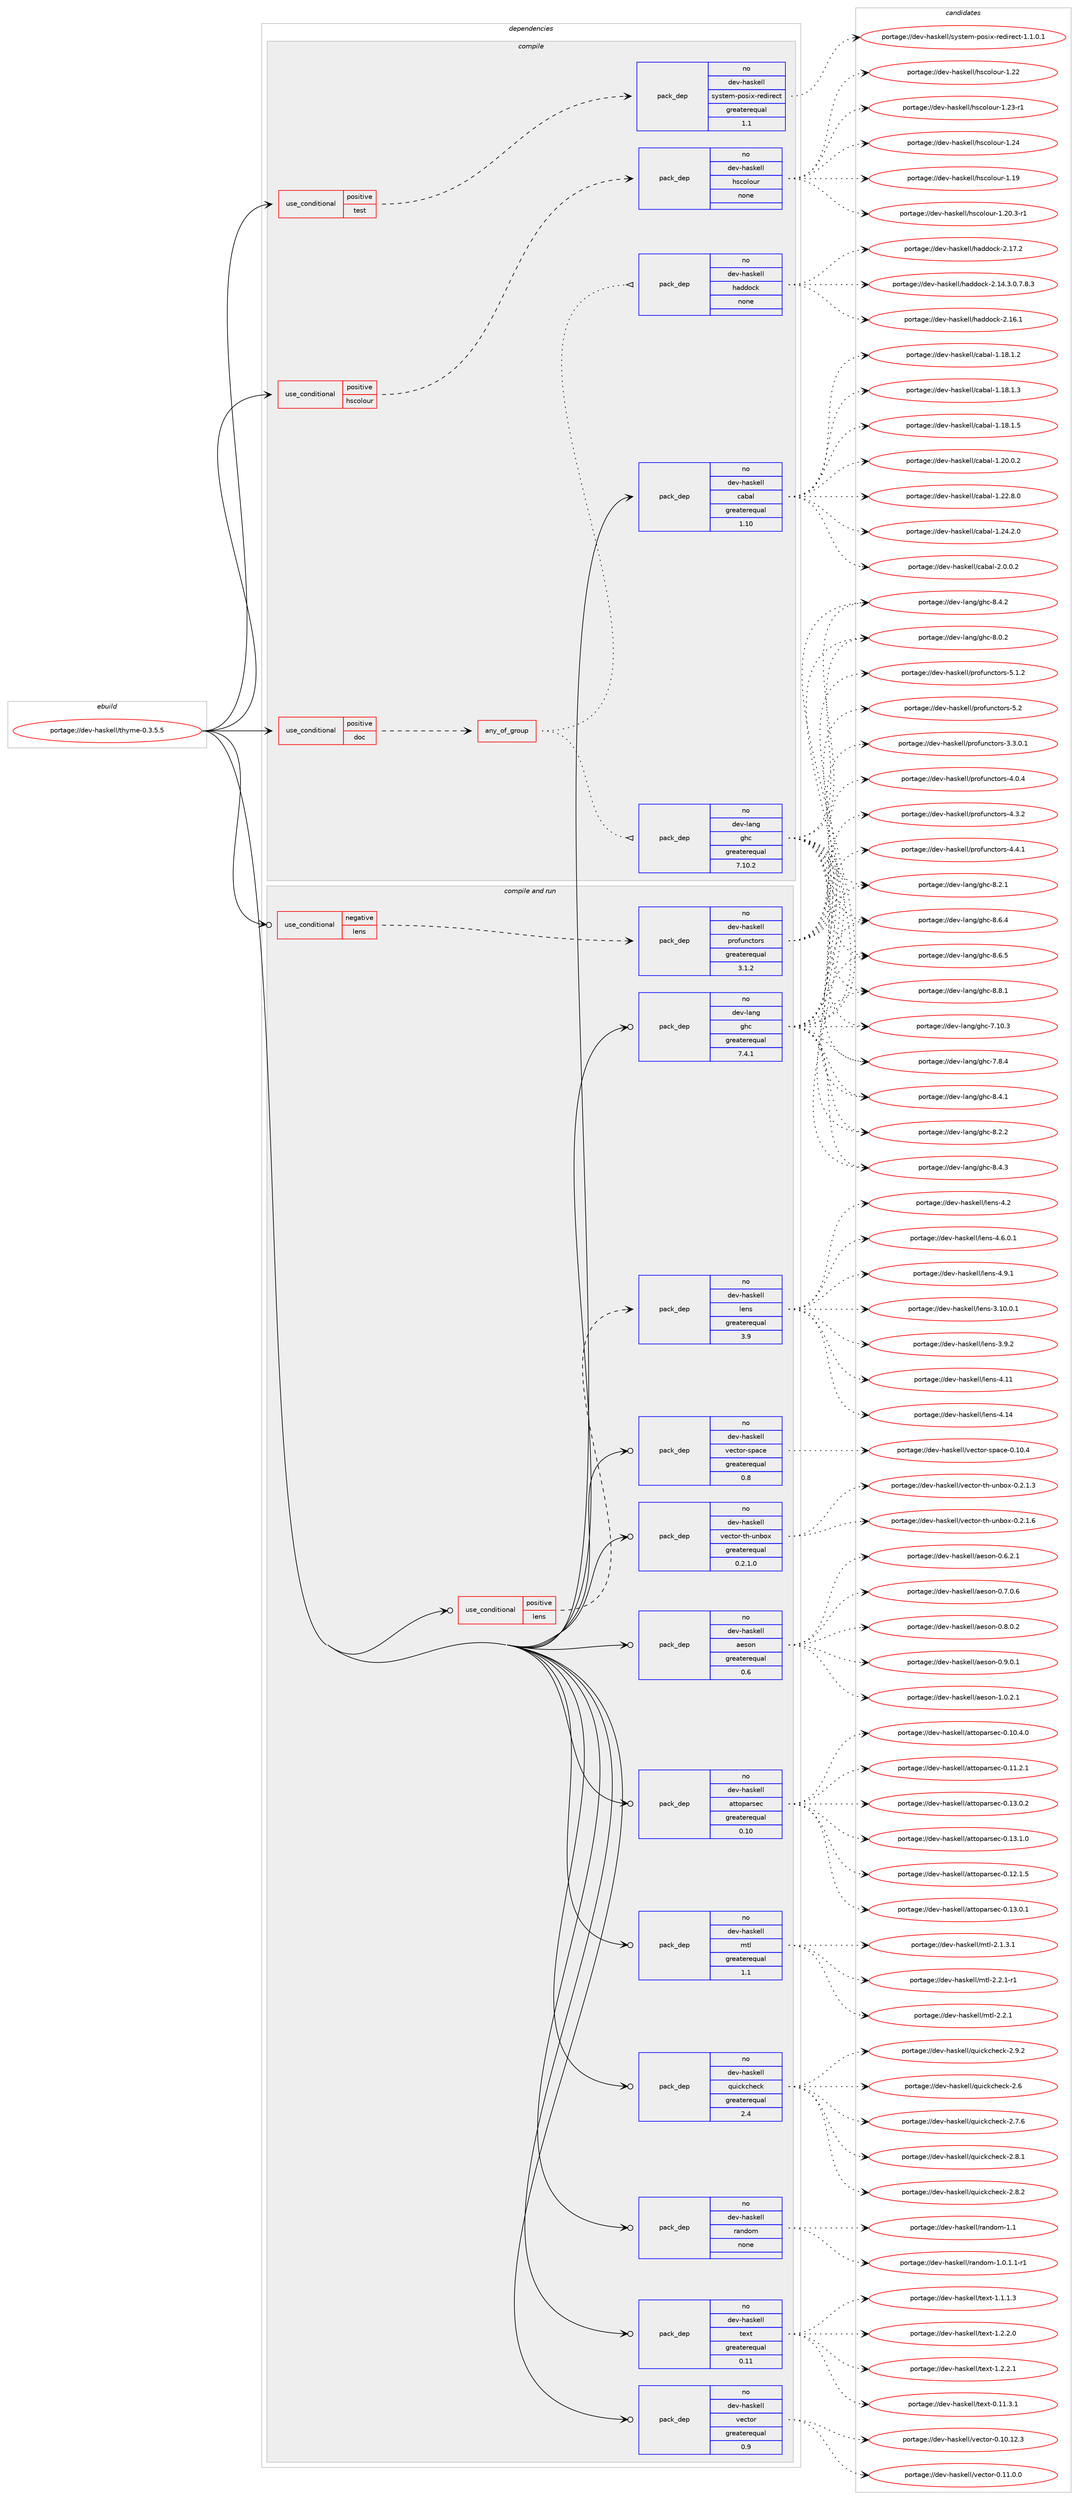 digraph prolog {

# *************
# Graph options
# *************

newrank=true;
concentrate=true;
compound=true;
graph [rankdir=LR,fontname=Helvetica,fontsize=10,ranksep=1.5];#, ranksep=2.5, nodesep=0.2];
edge  [arrowhead=vee];
node  [fontname=Helvetica,fontsize=10];

# **********
# The ebuild
# **********

subgraph cluster_leftcol {
color=gray;
rank=same;
label=<<i>ebuild</i>>;
id [label="portage://dev-haskell/thyme-0.3.5.5", color=red, width=4, href="../dev-haskell/thyme-0.3.5.5.svg"];
}

# ****************
# The dependencies
# ****************

subgraph cluster_midcol {
color=gray;
label=<<i>dependencies</i>>;
subgraph cluster_compile {
fillcolor="#eeeeee";
style=filled;
label=<<i>compile</i>>;
subgraph cond17371 {
dependency81465 [label=<<TABLE BORDER="0" CELLBORDER="1" CELLSPACING="0" CELLPADDING="4"><TR><TD ROWSPAN="3" CELLPADDING="10">use_conditional</TD></TR><TR><TD>positive</TD></TR><TR><TD>doc</TD></TR></TABLE>>, shape=none, color=red];
subgraph any2458 {
dependency81466 [label=<<TABLE BORDER="0" CELLBORDER="1" CELLSPACING="0" CELLPADDING="4"><TR><TD CELLPADDING="10">any_of_group</TD></TR></TABLE>>, shape=none, color=red];subgraph pack61577 {
dependency81467 [label=<<TABLE BORDER="0" CELLBORDER="1" CELLSPACING="0" CELLPADDING="4" WIDTH="220"><TR><TD ROWSPAN="6" CELLPADDING="30">pack_dep</TD></TR><TR><TD WIDTH="110">no</TD></TR><TR><TD>dev-haskell</TD></TR><TR><TD>haddock</TD></TR><TR><TD>none</TD></TR><TR><TD></TD></TR></TABLE>>, shape=none, color=blue];
}
dependency81466:e -> dependency81467:w [weight=20,style="dotted",arrowhead="oinv"];
subgraph pack61578 {
dependency81468 [label=<<TABLE BORDER="0" CELLBORDER="1" CELLSPACING="0" CELLPADDING="4" WIDTH="220"><TR><TD ROWSPAN="6" CELLPADDING="30">pack_dep</TD></TR><TR><TD WIDTH="110">no</TD></TR><TR><TD>dev-lang</TD></TR><TR><TD>ghc</TD></TR><TR><TD>greaterequal</TD></TR><TR><TD>7.10.2</TD></TR></TABLE>>, shape=none, color=blue];
}
dependency81466:e -> dependency81468:w [weight=20,style="dotted",arrowhead="oinv"];
}
dependency81465:e -> dependency81466:w [weight=20,style="dashed",arrowhead="vee"];
}
id:e -> dependency81465:w [weight=20,style="solid",arrowhead="vee"];
subgraph cond17372 {
dependency81469 [label=<<TABLE BORDER="0" CELLBORDER="1" CELLSPACING="0" CELLPADDING="4"><TR><TD ROWSPAN="3" CELLPADDING="10">use_conditional</TD></TR><TR><TD>positive</TD></TR><TR><TD>hscolour</TD></TR></TABLE>>, shape=none, color=red];
subgraph pack61579 {
dependency81470 [label=<<TABLE BORDER="0" CELLBORDER="1" CELLSPACING="0" CELLPADDING="4" WIDTH="220"><TR><TD ROWSPAN="6" CELLPADDING="30">pack_dep</TD></TR><TR><TD WIDTH="110">no</TD></TR><TR><TD>dev-haskell</TD></TR><TR><TD>hscolour</TD></TR><TR><TD>none</TD></TR><TR><TD></TD></TR></TABLE>>, shape=none, color=blue];
}
dependency81469:e -> dependency81470:w [weight=20,style="dashed",arrowhead="vee"];
}
id:e -> dependency81469:w [weight=20,style="solid",arrowhead="vee"];
subgraph cond17373 {
dependency81471 [label=<<TABLE BORDER="0" CELLBORDER="1" CELLSPACING="0" CELLPADDING="4"><TR><TD ROWSPAN="3" CELLPADDING="10">use_conditional</TD></TR><TR><TD>positive</TD></TR><TR><TD>test</TD></TR></TABLE>>, shape=none, color=red];
subgraph pack61580 {
dependency81472 [label=<<TABLE BORDER="0" CELLBORDER="1" CELLSPACING="0" CELLPADDING="4" WIDTH="220"><TR><TD ROWSPAN="6" CELLPADDING="30">pack_dep</TD></TR><TR><TD WIDTH="110">no</TD></TR><TR><TD>dev-haskell</TD></TR><TR><TD>system-posix-redirect</TD></TR><TR><TD>greaterequal</TD></TR><TR><TD>1.1</TD></TR></TABLE>>, shape=none, color=blue];
}
dependency81471:e -> dependency81472:w [weight=20,style="dashed",arrowhead="vee"];
}
id:e -> dependency81471:w [weight=20,style="solid",arrowhead="vee"];
subgraph pack61581 {
dependency81473 [label=<<TABLE BORDER="0" CELLBORDER="1" CELLSPACING="0" CELLPADDING="4" WIDTH="220"><TR><TD ROWSPAN="6" CELLPADDING="30">pack_dep</TD></TR><TR><TD WIDTH="110">no</TD></TR><TR><TD>dev-haskell</TD></TR><TR><TD>cabal</TD></TR><TR><TD>greaterequal</TD></TR><TR><TD>1.10</TD></TR></TABLE>>, shape=none, color=blue];
}
id:e -> dependency81473:w [weight=20,style="solid",arrowhead="vee"];
}
subgraph cluster_compileandrun {
fillcolor="#eeeeee";
style=filled;
label=<<i>compile and run</i>>;
subgraph cond17374 {
dependency81474 [label=<<TABLE BORDER="0" CELLBORDER="1" CELLSPACING="0" CELLPADDING="4"><TR><TD ROWSPAN="3" CELLPADDING="10">use_conditional</TD></TR><TR><TD>negative</TD></TR><TR><TD>lens</TD></TR></TABLE>>, shape=none, color=red];
subgraph pack61582 {
dependency81475 [label=<<TABLE BORDER="0" CELLBORDER="1" CELLSPACING="0" CELLPADDING="4" WIDTH="220"><TR><TD ROWSPAN="6" CELLPADDING="30">pack_dep</TD></TR><TR><TD WIDTH="110">no</TD></TR><TR><TD>dev-haskell</TD></TR><TR><TD>profunctors</TD></TR><TR><TD>greaterequal</TD></TR><TR><TD>3.1.2</TD></TR></TABLE>>, shape=none, color=blue];
}
dependency81474:e -> dependency81475:w [weight=20,style="dashed",arrowhead="vee"];
}
id:e -> dependency81474:w [weight=20,style="solid",arrowhead="odotvee"];
subgraph cond17375 {
dependency81476 [label=<<TABLE BORDER="0" CELLBORDER="1" CELLSPACING="0" CELLPADDING="4"><TR><TD ROWSPAN="3" CELLPADDING="10">use_conditional</TD></TR><TR><TD>positive</TD></TR><TR><TD>lens</TD></TR></TABLE>>, shape=none, color=red];
subgraph pack61583 {
dependency81477 [label=<<TABLE BORDER="0" CELLBORDER="1" CELLSPACING="0" CELLPADDING="4" WIDTH="220"><TR><TD ROWSPAN="6" CELLPADDING="30">pack_dep</TD></TR><TR><TD WIDTH="110">no</TD></TR><TR><TD>dev-haskell</TD></TR><TR><TD>lens</TD></TR><TR><TD>greaterequal</TD></TR><TR><TD>3.9</TD></TR></TABLE>>, shape=none, color=blue];
}
dependency81476:e -> dependency81477:w [weight=20,style="dashed",arrowhead="vee"];
}
id:e -> dependency81476:w [weight=20,style="solid",arrowhead="odotvee"];
subgraph pack61584 {
dependency81478 [label=<<TABLE BORDER="0" CELLBORDER="1" CELLSPACING="0" CELLPADDING="4" WIDTH="220"><TR><TD ROWSPAN="6" CELLPADDING="30">pack_dep</TD></TR><TR><TD WIDTH="110">no</TD></TR><TR><TD>dev-haskell</TD></TR><TR><TD>aeson</TD></TR><TR><TD>greaterequal</TD></TR><TR><TD>0.6</TD></TR></TABLE>>, shape=none, color=blue];
}
id:e -> dependency81478:w [weight=20,style="solid",arrowhead="odotvee"];
subgraph pack61585 {
dependency81479 [label=<<TABLE BORDER="0" CELLBORDER="1" CELLSPACING="0" CELLPADDING="4" WIDTH="220"><TR><TD ROWSPAN="6" CELLPADDING="30">pack_dep</TD></TR><TR><TD WIDTH="110">no</TD></TR><TR><TD>dev-haskell</TD></TR><TR><TD>attoparsec</TD></TR><TR><TD>greaterequal</TD></TR><TR><TD>0.10</TD></TR></TABLE>>, shape=none, color=blue];
}
id:e -> dependency81479:w [weight=20,style="solid",arrowhead="odotvee"];
subgraph pack61586 {
dependency81480 [label=<<TABLE BORDER="0" CELLBORDER="1" CELLSPACING="0" CELLPADDING="4" WIDTH="220"><TR><TD ROWSPAN="6" CELLPADDING="30">pack_dep</TD></TR><TR><TD WIDTH="110">no</TD></TR><TR><TD>dev-haskell</TD></TR><TR><TD>mtl</TD></TR><TR><TD>greaterequal</TD></TR><TR><TD>1.1</TD></TR></TABLE>>, shape=none, color=blue];
}
id:e -> dependency81480:w [weight=20,style="solid",arrowhead="odotvee"];
subgraph pack61587 {
dependency81481 [label=<<TABLE BORDER="0" CELLBORDER="1" CELLSPACING="0" CELLPADDING="4" WIDTH="220"><TR><TD ROWSPAN="6" CELLPADDING="30">pack_dep</TD></TR><TR><TD WIDTH="110">no</TD></TR><TR><TD>dev-haskell</TD></TR><TR><TD>quickcheck</TD></TR><TR><TD>greaterequal</TD></TR><TR><TD>2.4</TD></TR></TABLE>>, shape=none, color=blue];
}
id:e -> dependency81481:w [weight=20,style="solid",arrowhead="odotvee"];
subgraph pack61588 {
dependency81482 [label=<<TABLE BORDER="0" CELLBORDER="1" CELLSPACING="0" CELLPADDING="4" WIDTH="220"><TR><TD ROWSPAN="6" CELLPADDING="30">pack_dep</TD></TR><TR><TD WIDTH="110">no</TD></TR><TR><TD>dev-haskell</TD></TR><TR><TD>random</TD></TR><TR><TD>none</TD></TR><TR><TD></TD></TR></TABLE>>, shape=none, color=blue];
}
id:e -> dependency81482:w [weight=20,style="solid",arrowhead="odotvee"];
subgraph pack61589 {
dependency81483 [label=<<TABLE BORDER="0" CELLBORDER="1" CELLSPACING="0" CELLPADDING="4" WIDTH="220"><TR><TD ROWSPAN="6" CELLPADDING="30">pack_dep</TD></TR><TR><TD WIDTH="110">no</TD></TR><TR><TD>dev-haskell</TD></TR><TR><TD>text</TD></TR><TR><TD>greaterequal</TD></TR><TR><TD>0.11</TD></TR></TABLE>>, shape=none, color=blue];
}
id:e -> dependency81483:w [weight=20,style="solid",arrowhead="odotvee"];
subgraph pack61590 {
dependency81484 [label=<<TABLE BORDER="0" CELLBORDER="1" CELLSPACING="0" CELLPADDING="4" WIDTH="220"><TR><TD ROWSPAN="6" CELLPADDING="30">pack_dep</TD></TR><TR><TD WIDTH="110">no</TD></TR><TR><TD>dev-haskell</TD></TR><TR><TD>vector</TD></TR><TR><TD>greaterequal</TD></TR><TR><TD>0.9</TD></TR></TABLE>>, shape=none, color=blue];
}
id:e -> dependency81484:w [weight=20,style="solid",arrowhead="odotvee"];
subgraph pack61591 {
dependency81485 [label=<<TABLE BORDER="0" CELLBORDER="1" CELLSPACING="0" CELLPADDING="4" WIDTH="220"><TR><TD ROWSPAN="6" CELLPADDING="30">pack_dep</TD></TR><TR><TD WIDTH="110">no</TD></TR><TR><TD>dev-haskell</TD></TR><TR><TD>vector-space</TD></TR><TR><TD>greaterequal</TD></TR><TR><TD>0.8</TD></TR></TABLE>>, shape=none, color=blue];
}
id:e -> dependency81485:w [weight=20,style="solid",arrowhead="odotvee"];
subgraph pack61592 {
dependency81486 [label=<<TABLE BORDER="0" CELLBORDER="1" CELLSPACING="0" CELLPADDING="4" WIDTH="220"><TR><TD ROWSPAN="6" CELLPADDING="30">pack_dep</TD></TR><TR><TD WIDTH="110">no</TD></TR><TR><TD>dev-haskell</TD></TR><TR><TD>vector-th-unbox</TD></TR><TR><TD>greaterequal</TD></TR><TR><TD>0.2.1.0</TD></TR></TABLE>>, shape=none, color=blue];
}
id:e -> dependency81486:w [weight=20,style="solid",arrowhead="odotvee"];
subgraph pack61593 {
dependency81487 [label=<<TABLE BORDER="0" CELLBORDER="1" CELLSPACING="0" CELLPADDING="4" WIDTH="220"><TR><TD ROWSPAN="6" CELLPADDING="30">pack_dep</TD></TR><TR><TD WIDTH="110">no</TD></TR><TR><TD>dev-lang</TD></TR><TR><TD>ghc</TD></TR><TR><TD>greaterequal</TD></TR><TR><TD>7.4.1</TD></TR></TABLE>>, shape=none, color=blue];
}
id:e -> dependency81487:w [weight=20,style="solid",arrowhead="odotvee"];
}
subgraph cluster_run {
fillcolor="#eeeeee";
style=filled;
label=<<i>run</i>>;
}
}

# **************
# The candidates
# **************

subgraph cluster_choices {
rank=same;
color=gray;
label=<<i>candidates</i>>;

subgraph choice61577 {
color=black;
nodesep=1;
choiceportage1001011184510497115107101108108471049710010011199107455046495246514648465546564651 [label="portage://dev-haskell/haddock-2.14.3.0.7.8.3", color=red, width=4,href="../dev-haskell/haddock-2.14.3.0.7.8.3.svg"];
choiceportage100101118451049711510710110810847104971001001119910745504649544649 [label="portage://dev-haskell/haddock-2.16.1", color=red, width=4,href="../dev-haskell/haddock-2.16.1.svg"];
choiceportage100101118451049711510710110810847104971001001119910745504649554650 [label="portage://dev-haskell/haddock-2.17.2", color=red, width=4,href="../dev-haskell/haddock-2.17.2.svg"];
dependency81467:e -> choiceportage1001011184510497115107101108108471049710010011199107455046495246514648465546564651:w [style=dotted,weight="100"];
dependency81467:e -> choiceportage100101118451049711510710110810847104971001001119910745504649544649:w [style=dotted,weight="100"];
dependency81467:e -> choiceportage100101118451049711510710110810847104971001001119910745504649554650:w [style=dotted,weight="100"];
}
subgraph choice61578 {
color=black;
nodesep=1;
choiceportage1001011184510897110103471031049945554649484651 [label="portage://dev-lang/ghc-7.10.3", color=red, width=4,href="../dev-lang/ghc-7.10.3.svg"];
choiceportage10010111845108971101034710310499455546564652 [label="portage://dev-lang/ghc-7.8.4", color=red, width=4,href="../dev-lang/ghc-7.8.4.svg"];
choiceportage10010111845108971101034710310499455646484650 [label="portage://dev-lang/ghc-8.0.2", color=red, width=4,href="../dev-lang/ghc-8.0.2.svg"];
choiceportage10010111845108971101034710310499455646504649 [label="portage://dev-lang/ghc-8.2.1", color=red, width=4,href="../dev-lang/ghc-8.2.1.svg"];
choiceportage10010111845108971101034710310499455646504650 [label="portage://dev-lang/ghc-8.2.2", color=red, width=4,href="../dev-lang/ghc-8.2.2.svg"];
choiceportage10010111845108971101034710310499455646524649 [label="portage://dev-lang/ghc-8.4.1", color=red, width=4,href="../dev-lang/ghc-8.4.1.svg"];
choiceportage10010111845108971101034710310499455646524650 [label="portage://dev-lang/ghc-8.4.2", color=red, width=4,href="../dev-lang/ghc-8.4.2.svg"];
choiceportage10010111845108971101034710310499455646524651 [label="portage://dev-lang/ghc-8.4.3", color=red, width=4,href="../dev-lang/ghc-8.4.3.svg"];
choiceportage10010111845108971101034710310499455646544652 [label="portage://dev-lang/ghc-8.6.4", color=red, width=4,href="../dev-lang/ghc-8.6.4.svg"];
choiceportage10010111845108971101034710310499455646544653 [label="portage://dev-lang/ghc-8.6.5", color=red, width=4,href="../dev-lang/ghc-8.6.5.svg"];
choiceportage10010111845108971101034710310499455646564649 [label="portage://dev-lang/ghc-8.8.1", color=red, width=4,href="../dev-lang/ghc-8.8.1.svg"];
dependency81468:e -> choiceportage1001011184510897110103471031049945554649484651:w [style=dotted,weight="100"];
dependency81468:e -> choiceportage10010111845108971101034710310499455546564652:w [style=dotted,weight="100"];
dependency81468:e -> choiceportage10010111845108971101034710310499455646484650:w [style=dotted,weight="100"];
dependency81468:e -> choiceportage10010111845108971101034710310499455646504649:w [style=dotted,weight="100"];
dependency81468:e -> choiceportage10010111845108971101034710310499455646504650:w [style=dotted,weight="100"];
dependency81468:e -> choiceportage10010111845108971101034710310499455646524649:w [style=dotted,weight="100"];
dependency81468:e -> choiceportage10010111845108971101034710310499455646524650:w [style=dotted,weight="100"];
dependency81468:e -> choiceportage10010111845108971101034710310499455646524651:w [style=dotted,weight="100"];
dependency81468:e -> choiceportage10010111845108971101034710310499455646544652:w [style=dotted,weight="100"];
dependency81468:e -> choiceportage10010111845108971101034710310499455646544653:w [style=dotted,weight="100"];
dependency81468:e -> choiceportage10010111845108971101034710310499455646564649:w [style=dotted,weight="100"];
}
subgraph choice61579 {
color=black;
nodesep=1;
choiceportage100101118451049711510710110810847104115991111081111171144549464957 [label="portage://dev-haskell/hscolour-1.19", color=red, width=4,href="../dev-haskell/hscolour-1.19.svg"];
choiceportage10010111845104971151071011081084710411599111108111117114454946504846514511449 [label="portage://dev-haskell/hscolour-1.20.3-r1", color=red, width=4,href="../dev-haskell/hscolour-1.20.3-r1.svg"];
choiceportage100101118451049711510710110810847104115991111081111171144549465050 [label="portage://dev-haskell/hscolour-1.22", color=red, width=4,href="../dev-haskell/hscolour-1.22.svg"];
choiceportage1001011184510497115107101108108471041159911110811111711445494650514511449 [label="portage://dev-haskell/hscolour-1.23-r1", color=red, width=4,href="../dev-haskell/hscolour-1.23-r1.svg"];
choiceportage100101118451049711510710110810847104115991111081111171144549465052 [label="portage://dev-haskell/hscolour-1.24", color=red, width=4,href="../dev-haskell/hscolour-1.24.svg"];
dependency81470:e -> choiceportage100101118451049711510710110810847104115991111081111171144549464957:w [style=dotted,weight="100"];
dependency81470:e -> choiceportage10010111845104971151071011081084710411599111108111117114454946504846514511449:w [style=dotted,weight="100"];
dependency81470:e -> choiceportage100101118451049711510710110810847104115991111081111171144549465050:w [style=dotted,weight="100"];
dependency81470:e -> choiceportage1001011184510497115107101108108471041159911110811111711445494650514511449:w [style=dotted,weight="100"];
dependency81470:e -> choiceportage100101118451049711510710110810847104115991111081111171144549465052:w [style=dotted,weight="100"];
}
subgraph choice61580 {
color=black;
nodesep=1;
choiceportage1001011184510497115107101108108471151211151161011094511211111510512045114101100105114101991164549464946484649 [label="portage://dev-haskell/system-posix-redirect-1.1.0.1", color=red, width=4,href="../dev-haskell/system-posix-redirect-1.1.0.1.svg"];
dependency81472:e -> choiceportage1001011184510497115107101108108471151211151161011094511211111510512045114101100105114101991164549464946484649:w [style=dotted,weight="100"];
}
subgraph choice61581 {
color=black;
nodesep=1;
choiceportage10010111845104971151071011081084799979897108454946495646494650 [label="portage://dev-haskell/cabal-1.18.1.2", color=red, width=4,href="../dev-haskell/cabal-1.18.1.2.svg"];
choiceportage10010111845104971151071011081084799979897108454946495646494651 [label="portage://dev-haskell/cabal-1.18.1.3", color=red, width=4,href="../dev-haskell/cabal-1.18.1.3.svg"];
choiceportage10010111845104971151071011081084799979897108454946495646494653 [label="portage://dev-haskell/cabal-1.18.1.5", color=red, width=4,href="../dev-haskell/cabal-1.18.1.5.svg"];
choiceportage10010111845104971151071011081084799979897108454946504846484650 [label="portage://dev-haskell/cabal-1.20.0.2", color=red, width=4,href="../dev-haskell/cabal-1.20.0.2.svg"];
choiceportage10010111845104971151071011081084799979897108454946505046564648 [label="portage://dev-haskell/cabal-1.22.8.0", color=red, width=4,href="../dev-haskell/cabal-1.22.8.0.svg"];
choiceportage10010111845104971151071011081084799979897108454946505246504648 [label="portage://dev-haskell/cabal-1.24.2.0", color=red, width=4,href="../dev-haskell/cabal-1.24.2.0.svg"];
choiceportage100101118451049711510710110810847999798971084550464846484650 [label="portage://dev-haskell/cabal-2.0.0.2", color=red, width=4,href="../dev-haskell/cabal-2.0.0.2.svg"];
dependency81473:e -> choiceportage10010111845104971151071011081084799979897108454946495646494650:w [style=dotted,weight="100"];
dependency81473:e -> choiceportage10010111845104971151071011081084799979897108454946495646494651:w [style=dotted,weight="100"];
dependency81473:e -> choiceportage10010111845104971151071011081084799979897108454946495646494653:w [style=dotted,weight="100"];
dependency81473:e -> choiceportage10010111845104971151071011081084799979897108454946504846484650:w [style=dotted,weight="100"];
dependency81473:e -> choiceportage10010111845104971151071011081084799979897108454946505046564648:w [style=dotted,weight="100"];
dependency81473:e -> choiceportage10010111845104971151071011081084799979897108454946505246504648:w [style=dotted,weight="100"];
dependency81473:e -> choiceportage100101118451049711510710110810847999798971084550464846484650:w [style=dotted,weight="100"];
}
subgraph choice61582 {
color=black;
nodesep=1;
choiceportage100101118451049711510710110810847112114111102117110991161111141154551465146484649 [label="portage://dev-haskell/profunctors-3.3.0.1", color=red, width=4,href="../dev-haskell/profunctors-3.3.0.1.svg"];
choiceportage10010111845104971151071011081084711211411110211711099116111114115455246484652 [label="portage://dev-haskell/profunctors-4.0.4", color=red, width=4,href="../dev-haskell/profunctors-4.0.4.svg"];
choiceportage10010111845104971151071011081084711211411110211711099116111114115455246514650 [label="portage://dev-haskell/profunctors-4.3.2", color=red, width=4,href="../dev-haskell/profunctors-4.3.2.svg"];
choiceportage10010111845104971151071011081084711211411110211711099116111114115455246524649 [label="portage://dev-haskell/profunctors-4.4.1", color=red, width=4,href="../dev-haskell/profunctors-4.4.1.svg"];
choiceportage10010111845104971151071011081084711211411110211711099116111114115455346494650 [label="portage://dev-haskell/profunctors-5.1.2", color=red, width=4,href="../dev-haskell/profunctors-5.1.2.svg"];
choiceportage1001011184510497115107101108108471121141111021171109911611111411545534650 [label="portage://dev-haskell/profunctors-5.2", color=red, width=4,href="../dev-haskell/profunctors-5.2.svg"];
dependency81475:e -> choiceportage100101118451049711510710110810847112114111102117110991161111141154551465146484649:w [style=dotted,weight="100"];
dependency81475:e -> choiceportage10010111845104971151071011081084711211411110211711099116111114115455246484652:w [style=dotted,weight="100"];
dependency81475:e -> choiceportage10010111845104971151071011081084711211411110211711099116111114115455246514650:w [style=dotted,weight="100"];
dependency81475:e -> choiceportage10010111845104971151071011081084711211411110211711099116111114115455246524649:w [style=dotted,weight="100"];
dependency81475:e -> choiceportage10010111845104971151071011081084711211411110211711099116111114115455346494650:w [style=dotted,weight="100"];
dependency81475:e -> choiceportage1001011184510497115107101108108471121141111021171109911611111411545534650:w [style=dotted,weight="100"];
}
subgraph choice61583 {
color=black;
nodesep=1;
choiceportage100101118451049711510710110810847108101110115455146494846484649 [label="portage://dev-haskell/lens-3.10.0.1", color=red, width=4,href="../dev-haskell/lens-3.10.0.1.svg"];
choiceportage100101118451049711510710110810847108101110115455146574650 [label="portage://dev-haskell/lens-3.9.2", color=red, width=4,href="../dev-haskell/lens-3.9.2.svg"];
choiceportage1001011184510497115107101108108471081011101154552464949 [label="portage://dev-haskell/lens-4.11", color=red, width=4,href="../dev-haskell/lens-4.11.svg"];
choiceportage1001011184510497115107101108108471081011101154552464952 [label="portage://dev-haskell/lens-4.14", color=red, width=4,href="../dev-haskell/lens-4.14.svg"];
choiceportage10010111845104971151071011081084710810111011545524650 [label="portage://dev-haskell/lens-4.2", color=red, width=4,href="../dev-haskell/lens-4.2.svg"];
choiceportage1001011184510497115107101108108471081011101154552465446484649 [label="portage://dev-haskell/lens-4.6.0.1", color=red, width=4,href="../dev-haskell/lens-4.6.0.1.svg"];
choiceportage100101118451049711510710110810847108101110115455246574649 [label="portage://dev-haskell/lens-4.9.1", color=red, width=4,href="../dev-haskell/lens-4.9.1.svg"];
dependency81477:e -> choiceportage100101118451049711510710110810847108101110115455146494846484649:w [style=dotted,weight="100"];
dependency81477:e -> choiceportage100101118451049711510710110810847108101110115455146574650:w [style=dotted,weight="100"];
dependency81477:e -> choiceportage1001011184510497115107101108108471081011101154552464949:w [style=dotted,weight="100"];
dependency81477:e -> choiceportage1001011184510497115107101108108471081011101154552464952:w [style=dotted,weight="100"];
dependency81477:e -> choiceportage10010111845104971151071011081084710810111011545524650:w [style=dotted,weight="100"];
dependency81477:e -> choiceportage1001011184510497115107101108108471081011101154552465446484649:w [style=dotted,weight="100"];
dependency81477:e -> choiceportage100101118451049711510710110810847108101110115455246574649:w [style=dotted,weight="100"];
}
subgraph choice61584 {
color=black;
nodesep=1;
choiceportage100101118451049711510710110810847971011151111104548465446504649 [label="portage://dev-haskell/aeson-0.6.2.1", color=red, width=4,href="../dev-haskell/aeson-0.6.2.1.svg"];
choiceportage100101118451049711510710110810847971011151111104548465546484654 [label="portage://dev-haskell/aeson-0.7.0.6", color=red, width=4,href="../dev-haskell/aeson-0.7.0.6.svg"];
choiceportage100101118451049711510710110810847971011151111104548465646484650 [label="portage://dev-haskell/aeson-0.8.0.2", color=red, width=4,href="../dev-haskell/aeson-0.8.0.2.svg"];
choiceportage100101118451049711510710110810847971011151111104548465746484649 [label="portage://dev-haskell/aeson-0.9.0.1", color=red, width=4,href="../dev-haskell/aeson-0.9.0.1.svg"];
choiceportage100101118451049711510710110810847971011151111104549464846504649 [label="portage://dev-haskell/aeson-1.0.2.1", color=red, width=4,href="../dev-haskell/aeson-1.0.2.1.svg"];
dependency81478:e -> choiceportage100101118451049711510710110810847971011151111104548465446504649:w [style=dotted,weight="100"];
dependency81478:e -> choiceportage100101118451049711510710110810847971011151111104548465546484654:w [style=dotted,weight="100"];
dependency81478:e -> choiceportage100101118451049711510710110810847971011151111104548465646484650:w [style=dotted,weight="100"];
dependency81478:e -> choiceportage100101118451049711510710110810847971011151111104548465746484649:w [style=dotted,weight="100"];
dependency81478:e -> choiceportage100101118451049711510710110810847971011151111104549464846504649:w [style=dotted,weight="100"];
}
subgraph choice61585 {
color=black;
nodesep=1;
choiceportage100101118451049711510710110810847971161161111129711411510199454846494846524648 [label="portage://dev-haskell/attoparsec-0.10.4.0", color=red, width=4,href="../dev-haskell/attoparsec-0.10.4.0.svg"];
choiceportage100101118451049711510710110810847971161161111129711411510199454846494946504649 [label="portage://dev-haskell/attoparsec-0.11.2.1", color=red, width=4,href="../dev-haskell/attoparsec-0.11.2.1.svg"];
choiceportage100101118451049711510710110810847971161161111129711411510199454846495046494653 [label="portage://dev-haskell/attoparsec-0.12.1.5", color=red, width=4,href="../dev-haskell/attoparsec-0.12.1.5.svg"];
choiceportage100101118451049711510710110810847971161161111129711411510199454846495146484649 [label="portage://dev-haskell/attoparsec-0.13.0.1", color=red, width=4,href="../dev-haskell/attoparsec-0.13.0.1.svg"];
choiceportage100101118451049711510710110810847971161161111129711411510199454846495146484650 [label="portage://dev-haskell/attoparsec-0.13.0.2", color=red, width=4,href="../dev-haskell/attoparsec-0.13.0.2.svg"];
choiceportage100101118451049711510710110810847971161161111129711411510199454846495146494648 [label="portage://dev-haskell/attoparsec-0.13.1.0", color=red, width=4,href="../dev-haskell/attoparsec-0.13.1.0.svg"];
dependency81479:e -> choiceportage100101118451049711510710110810847971161161111129711411510199454846494846524648:w [style=dotted,weight="100"];
dependency81479:e -> choiceportage100101118451049711510710110810847971161161111129711411510199454846494946504649:w [style=dotted,weight="100"];
dependency81479:e -> choiceportage100101118451049711510710110810847971161161111129711411510199454846495046494653:w [style=dotted,weight="100"];
dependency81479:e -> choiceportage100101118451049711510710110810847971161161111129711411510199454846495146484649:w [style=dotted,weight="100"];
dependency81479:e -> choiceportage100101118451049711510710110810847971161161111129711411510199454846495146484650:w [style=dotted,weight="100"];
dependency81479:e -> choiceportage100101118451049711510710110810847971161161111129711411510199454846495146494648:w [style=dotted,weight="100"];
}
subgraph choice61586 {
color=black;
nodesep=1;
choiceportage1001011184510497115107101108108471091161084550464946514649 [label="portage://dev-haskell/mtl-2.1.3.1", color=red, width=4,href="../dev-haskell/mtl-2.1.3.1.svg"];
choiceportage100101118451049711510710110810847109116108455046504649 [label="portage://dev-haskell/mtl-2.2.1", color=red, width=4,href="../dev-haskell/mtl-2.2.1.svg"];
choiceportage1001011184510497115107101108108471091161084550465046494511449 [label="portage://dev-haskell/mtl-2.2.1-r1", color=red, width=4,href="../dev-haskell/mtl-2.2.1-r1.svg"];
dependency81480:e -> choiceportage1001011184510497115107101108108471091161084550464946514649:w [style=dotted,weight="100"];
dependency81480:e -> choiceportage100101118451049711510710110810847109116108455046504649:w [style=dotted,weight="100"];
dependency81480:e -> choiceportage1001011184510497115107101108108471091161084550465046494511449:w [style=dotted,weight="100"];
}
subgraph choice61587 {
color=black;
nodesep=1;
choiceportage10010111845104971151071011081084711311710599107991041019910745504654 [label="portage://dev-haskell/quickcheck-2.6", color=red, width=4,href="../dev-haskell/quickcheck-2.6.svg"];
choiceportage100101118451049711510710110810847113117105991079910410199107455046554654 [label="portage://dev-haskell/quickcheck-2.7.6", color=red, width=4,href="../dev-haskell/quickcheck-2.7.6.svg"];
choiceportage100101118451049711510710110810847113117105991079910410199107455046564649 [label="portage://dev-haskell/quickcheck-2.8.1", color=red, width=4,href="../dev-haskell/quickcheck-2.8.1.svg"];
choiceportage100101118451049711510710110810847113117105991079910410199107455046564650 [label="portage://dev-haskell/quickcheck-2.8.2", color=red, width=4,href="../dev-haskell/quickcheck-2.8.2.svg"];
choiceportage100101118451049711510710110810847113117105991079910410199107455046574650 [label="portage://dev-haskell/quickcheck-2.9.2", color=red, width=4,href="../dev-haskell/quickcheck-2.9.2.svg"];
dependency81481:e -> choiceportage10010111845104971151071011081084711311710599107991041019910745504654:w [style=dotted,weight="100"];
dependency81481:e -> choiceportage100101118451049711510710110810847113117105991079910410199107455046554654:w [style=dotted,weight="100"];
dependency81481:e -> choiceportage100101118451049711510710110810847113117105991079910410199107455046564649:w [style=dotted,weight="100"];
dependency81481:e -> choiceportage100101118451049711510710110810847113117105991079910410199107455046564650:w [style=dotted,weight="100"];
dependency81481:e -> choiceportage100101118451049711510710110810847113117105991079910410199107455046574650:w [style=dotted,weight="100"];
}
subgraph choice61588 {
color=black;
nodesep=1;
choiceportage1001011184510497115107101108108471149711010011110945494648464946494511449 [label="portage://dev-haskell/random-1.0.1.1-r1", color=red, width=4,href="../dev-haskell/random-1.0.1.1-r1.svg"];
choiceportage1001011184510497115107101108108471149711010011110945494649 [label="portage://dev-haskell/random-1.1", color=red, width=4,href="../dev-haskell/random-1.1.svg"];
dependency81482:e -> choiceportage1001011184510497115107101108108471149711010011110945494648464946494511449:w [style=dotted,weight="100"];
dependency81482:e -> choiceportage1001011184510497115107101108108471149711010011110945494649:w [style=dotted,weight="100"];
}
subgraph choice61589 {
color=black;
nodesep=1;
choiceportage100101118451049711510710110810847116101120116454846494946514649 [label="portage://dev-haskell/text-0.11.3.1", color=red, width=4,href="../dev-haskell/text-0.11.3.1.svg"];
choiceportage1001011184510497115107101108108471161011201164549464946494651 [label="portage://dev-haskell/text-1.1.1.3", color=red, width=4,href="../dev-haskell/text-1.1.1.3.svg"];
choiceportage1001011184510497115107101108108471161011201164549465046504648 [label="portage://dev-haskell/text-1.2.2.0", color=red, width=4,href="../dev-haskell/text-1.2.2.0.svg"];
choiceportage1001011184510497115107101108108471161011201164549465046504649 [label="portage://dev-haskell/text-1.2.2.1", color=red, width=4,href="../dev-haskell/text-1.2.2.1.svg"];
dependency81483:e -> choiceportage100101118451049711510710110810847116101120116454846494946514649:w [style=dotted,weight="100"];
dependency81483:e -> choiceportage1001011184510497115107101108108471161011201164549464946494651:w [style=dotted,weight="100"];
dependency81483:e -> choiceportage1001011184510497115107101108108471161011201164549465046504648:w [style=dotted,weight="100"];
dependency81483:e -> choiceportage1001011184510497115107101108108471161011201164549465046504649:w [style=dotted,weight="100"];
}
subgraph choice61590 {
color=black;
nodesep=1;
choiceportage1001011184510497115107101108108471181019911611111445484649484649504651 [label="portage://dev-haskell/vector-0.10.12.3", color=red, width=4,href="../dev-haskell/vector-0.10.12.3.svg"];
choiceportage10010111845104971151071011081084711810199116111114454846494946484648 [label="portage://dev-haskell/vector-0.11.0.0", color=red, width=4,href="../dev-haskell/vector-0.11.0.0.svg"];
dependency81484:e -> choiceportage1001011184510497115107101108108471181019911611111445484649484649504651:w [style=dotted,weight="100"];
dependency81484:e -> choiceportage10010111845104971151071011081084711810199116111114454846494946484648:w [style=dotted,weight="100"];
}
subgraph choice61591 {
color=black;
nodesep=1;
choiceportage1001011184510497115107101108108471181019911611111445115112979910145484649484652 [label="portage://dev-haskell/vector-space-0.10.4", color=red, width=4,href="../dev-haskell/vector-space-0.10.4.svg"];
dependency81485:e -> choiceportage1001011184510497115107101108108471181019911611111445115112979910145484649484652:w [style=dotted,weight="100"];
}
subgraph choice61592 {
color=black;
nodesep=1;
choiceportage100101118451049711510710110810847118101991161111144511610445117110981111204548465046494651 [label="portage://dev-haskell/vector-th-unbox-0.2.1.3", color=red, width=4,href="../dev-haskell/vector-th-unbox-0.2.1.3.svg"];
choiceportage100101118451049711510710110810847118101991161111144511610445117110981111204548465046494654 [label="portage://dev-haskell/vector-th-unbox-0.2.1.6", color=red, width=4,href="../dev-haskell/vector-th-unbox-0.2.1.6.svg"];
dependency81486:e -> choiceportage100101118451049711510710110810847118101991161111144511610445117110981111204548465046494651:w [style=dotted,weight="100"];
dependency81486:e -> choiceportage100101118451049711510710110810847118101991161111144511610445117110981111204548465046494654:w [style=dotted,weight="100"];
}
subgraph choice61593 {
color=black;
nodesep=1;
choiceportage1001011184510897110103471031049945554649484651 [label="portage://dev-lang/ghc-7.10.3", color=red, width=4,href="../dev-lang/ghc-7.10.3.svg"];
choiceportage10010111845108971101034710310499455546564652 [label="portage://dev-lang/ghc-7.8.4", color=red, width=4,href="../dev-lang/ghc-7.8.4.svg"];
choiceportage10010111845108971101034710310499455646484650 [label="portage://dev-lang/ghc-8.0.2", color=red, width=4,href="../dev-lang/ghc-8.0.2.svg"];
choiceportage10010111845108971101034710310499455646504649 [label="portage://dev-lang/ghc-8.2.1", color=red, width=4,href="../dev-lang/ghc-8.2.1.svg"];
choiceportage10010111845108971101034710310499455646504650 [label="portage://dev-lang/ghc-8.2.2", color=red, width=4,href="../dev-lang/ghc-8.2.2.svg"];
choiceportage10010111845108971101034710310499455646524649 [label="portage://dev-lang/ghc-8.4.1", color=red, width=4,href="../dev-lang/ghc-8.4.1.svg"];
choiceportage10010111845108971101034710310499455646524650 [label="portage://dev-lang/ghc-8.4.2", color=red, width=4,href="../dev-lang/ghc-8.4.2.svg"];
choiceportage10010111845108971101034710310499455646524651 [label="portage://dev-lang/ghc-8.4.3", color=red, width=4,href="../dev-lang/ghc-8.4.3.svg"];
choiceportage10010111845108971101034710310499455646544652 [label="portage://dev-lang/ghc-8.6.4", color=red, width=4,href="../dev-lang/ghc-8.6.4.svg"];
choiceportage10010111845108971101034710310499455646544653 [label="portage://dev-lang/ghc-8.6.5", color=red, width=4,href="../dev-lang/ghc-8.6.5.svg"];
choiceportage10010111845108971101034710310499455646564649 [label="portage://dev-lang/ghc-8.8.1", color=red, width=4,href="../dev-lang/ghc-8.8.1.svg"];
dependency81487:e -> choiceportage1001011184510897110103471031049945554649484651:w [style=dotted,weight="100"];
dependency81487:e -> choiceportage10010111845108971101034710310499455546564652:w [style=dotted,weight="100"];
dependency81487:e -> choiceportage10010111845108971101034710310499455646484650:w [style=dotted,weight="100"];
dependency81487:e -> choiceportage10010111845108971101034710310499455646504649:w [style=dotted,weight="100"];
dependency81487:e -> choiceportage10010111845108971101034710310499455646504650:w [style=dotted,weight="100"];
dependency81487:e -> choiceportage10010111845108971101034710310499455646524649:w [style=dotted,weight="100"];
dependency81487:e -> choiceportage10010111845108971101034710310499455646524650:w [style=dotted,weight="100"];
dependency81487:e -> choiceportage10010111845108971101034710310499455646524651:w [style=dotted,weight="100"];
dependency81487:e -> choiceportage10010111845108971101034710310499455646544652:w [style=dotted,weight="100"];
dependency81487:e -> choiceportage10010111845108971101034710310499455646544653:w [style=dotted,weight="100"];
dependency81487:e -> choiceportage10010111845108971101034710310499455646564649:w [style=dotted,weight="100"];
}
}

}
